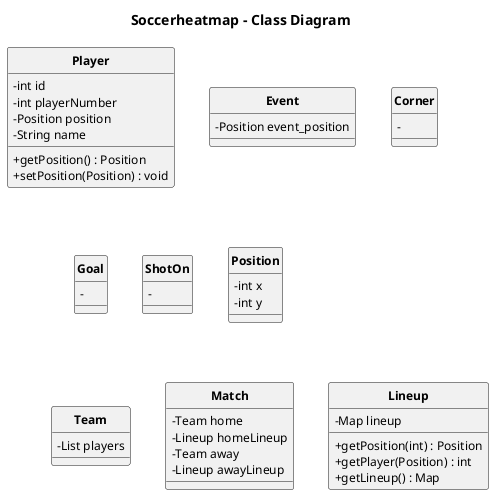 @startuml

skinparam monochrome true
skinparam shadowing false
skinparam classAttributeIconSize 0
skinparam DefaultFontName arial
skinparam DefaultFontSize 12
skinparam ClassFontStyle bold
skinparam linetype ortho
hide empty fields
hide circle


title Soccerheatmap - Class Diagram

class Player {
 - int id
 - int playerNumber
 - Position position
 - String name

 + getPosition() : Position
 + setPosition(Position) : void
}
class Event {
 - Position event_position
}

class Corner {
  - 
}

class Goal {
  - 
}

class ShotOn {
  - 
}

class Position {
 - int x
 - int y
}

class Team {
 - List players
}

class Match {
 - Team home
 - Lineup homeLineup
 - Team away
 - Lineup awayLineup
}

class Lineup {
 - Map lineup

+ getPosition(int) : Position
+ getPlayer(Position) : int
+ getLineup() : Map
}

@enduml
